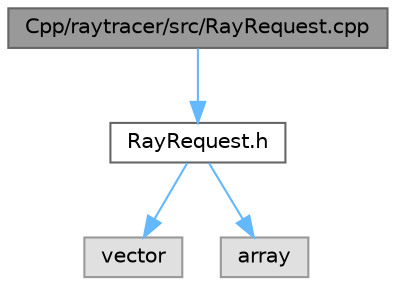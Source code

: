 digraph "Cpp/raytracer/src/RayRequest.cpp"
{
 // LATEX_PDF_SIZE
  bgcolor="transparent";
  edge [fontname=Helvetica,fontsize=10,labelfontname=Helvetica,labelfontsize=10];
  node [fontname=Helvetica,fontsize=10,shape=box,height=0.2,width=0.4];
  Node1 [label="Cpp/raytracer/src/RayRequest.cpp",height=0.2,width=0.4,color="gray40", fillcolor="grey60", style="filled", fontcolor="black",tooltip="Contains implementation for the RayTracer namespace."];
  Node1 -> Node2 [color="steelblue1",style="solid"];
  Node2 [label="RayRequest.h",height=0.2,width=0.4,color="grey40", fillcolor="white", style="filled",URL="$a00236.html",tooltip="Contains definitions for the RayTracer namespace."];
  Node2 -> Node3 [color="steelblue1",style="solid"];
  Node3 [label="vector",height=0.2,width=0.4,color="grey60", fillcolor="#E0E0E0", style="filled",tooltip=" "];
  Node2 -> Node4 [color="steelblue1",style="solid"];
  Node4 [label="array",height=0.2,width=0.4,color="grey60", fillcolor="#E0E0E0", style="filled",tooltip=" "];
}
